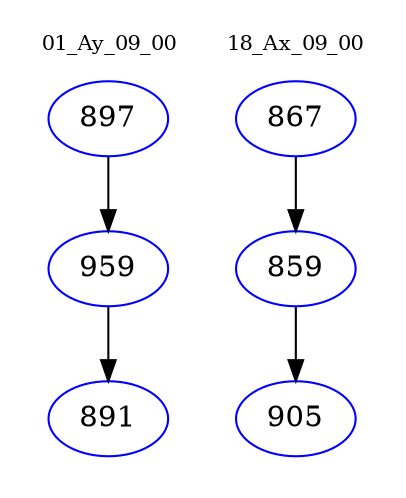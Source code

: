 digraph{
subgraph cluster_0 {
color = white
label = "01_Ay_09_00";
fontsize=10;
T0_897 [label="897", color="blue"]
T0_897 -> T0_959 [color="black"]
T0_959 [label="959", color="blue"]
T0_959 -> T0_891 [color="black"]
T0_891 [label="891", color="blue"]
}
subgraph cluster_1 {
color = white
label = "18_Ax_09_00";
fontsize=10;
T1_867 [label="867", color="blue"]
T1_867 -> T1_859 [color="black"]
T1_859 [label="859", color="blue"]
T1_859 -> T1_905 [color="black"]
T1_905 [label="905", color="blue"]
}
}
